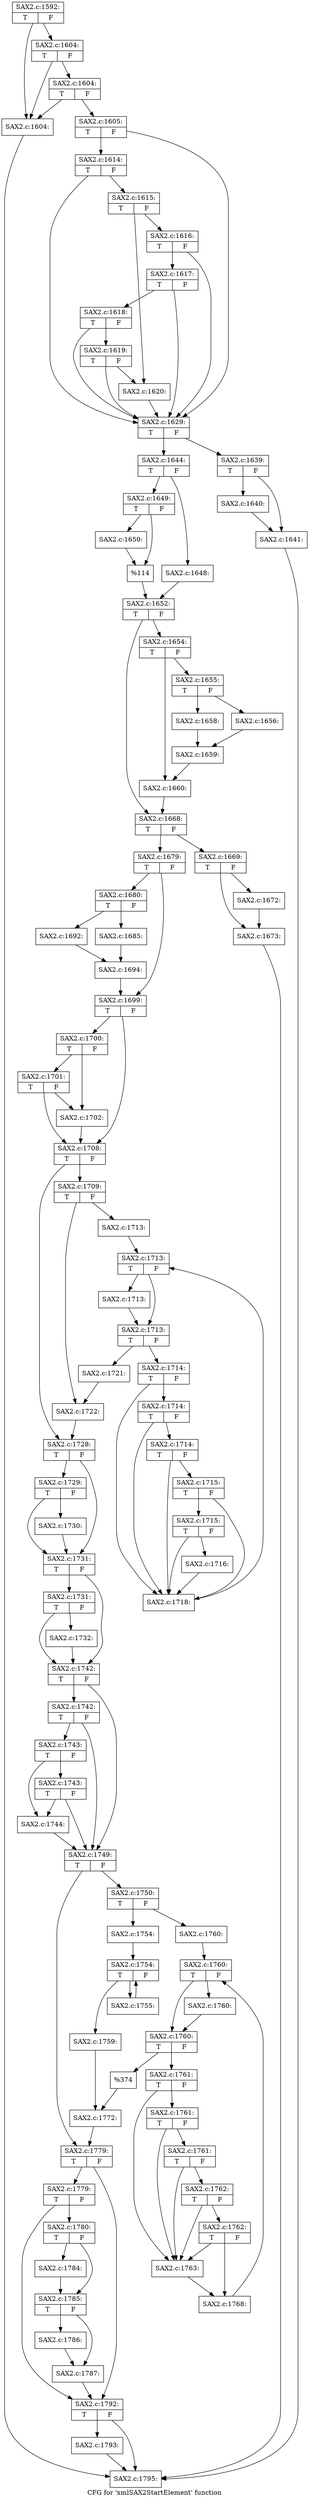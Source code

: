 digraph "CFG for 'xmlSAX2StartElement' function" {
	label="CFG for 'xmlSAX2StartElement' function";

	Node0x55f4ae6ebbd0 [shape=record,label="{SAX2.c:1592:|{<s0>T|<s1>F}}"];
	Node0x55f4ae6ebbd0 -> Node0x55f4ae71a150;
	Node0x55f4ae6ebbd0 -> Node0x55f4ae71a270;
	Node0x55f4ae71a270 [shape=record,label="{SAX2.c:1604:|{<s0>T|<s1>F}}"];
	Node0x55f4ae71a270 -> Node0x55f4ae71a150;
	Node0x55f4ae71a270 -> Node0x55f4ae71a1f0;
	Node0x55f4ae71a1f0 [shape=record,label="{SAX2.c:1604:|{<s0>T|<s1>F}}"];
	Node0x55f4ae71a1f0 -> Node0x55f4ae71a150;
	Node0x55f4ae71a1f0 -> Node0x55f4ae71a1a0;
	Node0x55f4ae71a150 [shape=record,label="{SAX2.c:1604:}"];
	Node0x55f4ae71a150 -> Node0x55f4ae736d00;
	Node0x55f4ae71a1a0 [shape=record,label="{SAX2.c:1605:|{<s0>T|<s1>F}}"];
	Node0x55f4ae71a1a0 -> Node0x55f4ae71ae30;
	Node0x55f4ae71a1a0 -> Node0x55f4ae71ad60;
	Node0x55f4ae71ae30 [shape=record,label="{SAX2.c:1614:|{<s0>T|<s1>F}}"];
	Node0x55f4ae71ae30 -> Node0x55f4ae71adb0;
	Node0x55f4ae71ae30 -> Node0x55f4ae71ad60;
	Node0x55f4ae71adb0 [shape=record,label="{SAX2.c:1615:|{<s0>T|<s1>F}}"];
	Node0x55f4ae71adb0 -> Node0x55f4ae71ad10;
	Node0x55f4ae71adb0 -> Node0x55f4ae71b4a0;
	Node0x55f4ae71b4a0 [shape=record,label="{SAX2.c:1616:|{<s0>T|<s1>F}}"];
	Node0x55f4ae71b4a0 -> Node0x55f4ae71b9e0;
	Node0x55f4ae71b4a0 -> Node0x55f4ae71ad60;
	Node0x55f4ae71b9e0 [shape=record,label="{SAX2.c:1617:|{<s0>T|<s1>F}}"];
	Node0x55f4ae71b9e0 -> Node0x55f4ae71b960;
	Node0x55f4ae71b9e0 -> Node0x55f4ae71ad60;
	Node0x55f4ae71b960 [shape=record,label="{SAX2.c:1618:|{<s0>T|<s1>F}}"];
	Node0x55f4ae71b960 -> Node0x55f4ae71b8e0;
	Node0x55f4ae71b960 -> Node0x55f4ae71ad60;
	Node0x55f4ae71b8e0 [shape=record,label="{SAX2.c:1619:|{<s0>T|<s1>F}}"];
	Node0x55f4ae71b8e0 -> Node0x55f4ae71ad10;
	Node0x55f4ae71b8e0 -> Node0x55f4ae71ad60;
	Node0x55f4ae71ad10 [shape=record,label="{SAX2.c:1620:}"];
	Node0x55f4ae71ad10 -> Node0x55f4ae71ad60;
	Node0x55f4ae71ad60 [shape=record,label="{SAX2.c:1629:|{<s0>T|<s1>F}}"];
	Node0x55f4ae71ad60 -> Node0x55f4ae71e660;
	Node0x55f4ae71ad60 -> Node0x55f4ae71e6b0;
	Node0x55f4ae71e660 [shape=record,label="{SAX2.c:1639:|{<s0>T|<s1>F}}"];
	Node0x55f4ae71e660 -> Node0x55f4ae71e9e0;
	Node0x55f4ae71e660 -> Node0x55f4ae71ea30;
	Node0x55f4ae71e9e0 [shape=record,label="{SAX2.c:1640:}"];
	Node0x55f4ae71e9e0 -> Node0x55f4ae71ea30;
	Node0x55f4ae71ea30 [shape=record,label="{SAX2.c:1641:}"];
	Node0x55f4ae71ea30 -> Node0x55f4ae736d00;
	Node0x55f4ae71e6b0 [shape=record,label="{SAX2.c:1644:|{<s0>T|<s1>F}}"];
	Node0x55f4ae71e6b0 -> Node0x55f4ae71f320;
	Node0x55f4ae71e6b0 -> Node0x55f4ae71f3c0;
	Node0x55f4ae71f320 [shape=record,label="{SAX2.c:1648:}"];
	Node0x55f4ae71f320 -> Node0x55f4ae71f370;
	Node0x55f4ae71f3c0 [shape=record,label="{SAX2.c:1649:|{<s0>T|<s1>F}}"];
	Node0x55f4ae71f3c0 -> Node0x55f4ae71ff70;
	Node0x55f4ae71f3c0 -> Node0x55f4ae71ffc0;
	Node0x55f4ae71ff70 [shape=record,label="{SAX2.c:1650:}"];
	Node0x55f4ae71ff70 -> Node0x55f4ae71ffc0;
	Node0x55f4ae71ffc0 [shape=record,label="{%114}"];
	Node0x55f4ae71ffc0 -> Node0x55f4ae71f370;
	Node0x55f4ae71f370 [shape=record,label="{SAX2.c:1652:|{<s0>T|<s1>F}}"];
	Node0x55f4ae71f370 -> Node0x55f4ae720ad0;
	Node0x55f4ae71f370 -> Node0x55f4ae720b20;
	Node0x55f4ae720ad0 [shape=record,label="{SAX2.c:1654:|{<s0>T|<s1>F}}"];
	Node0x55f4ae720ad0 -> Node0x55f4ae720f90;
	Node0x55f4ae720ad0 -> Node0x55f4ae720fe0;
	Node0x55f4ae720f90 [shape=record,label="{SAX2.c:1655:|{<s0>T|<s1>F}}"];
	Node0x55f4ae720f90 -> Node0x55f4ae7214d0;
	Node0x55f4ae720f90 -> Node0x55f4ae721570;
	Node0x55f4ae7214d0 [shape=record,label="{SAX2.c:1656:}"];
	Node0x55f4ae7214d0 -> Node0x55f4ae721520;
	Node0x55f4ae721570 [shape=record,label="{SAX2.c:1658:}"];
	Node0x55f4ae721570 -> Node0x55f4ae721520;
	Node0x55f4ae721520 [shape=record,label="{SAX2.c:1659:}"];
	Node0x55f4ae721520 -> Node0x55f4ae720fe0;
	Node0x55f4ae720fe0 [shape=record,label="{SAX2.c:1660:}"];
	Node0x55f4ae720fe0 -> Node0x55f4ae720b20;
	Node0x55f4ae720b20 [shape=record,label="{SAX2.c:1668:|{<s0>T|<s1>F}}"];
	Node0x55f4ae720b20 -> Node0x55f4ae722620;
	Node0x55f4ae720b20 -> Node0x55f4ae722670;
	Node0x55f4ae722620 [shape=record,label="{SAX2.c:1669:|{<s0>T|<s1>F}}"];
	Node0x55f4ae722620 -> Node0x55f4ae7230e0;
	Node0x55f4ae722620 -> Node0x55f4ae723130;
	Node0x55f4ae7230e0 [shape=record,label="{SAX2.c:1672:}"];
	Node0x55f4ae7230e0 -> Node0x55f4ae723130;
	Node0x55f4ae723130 [shape=record,label="{SAX2.c:1673:}"];
	Node0x55f4ae723130 -> Node0x55f4ae736d00;
	Node0x55f4ae722670 [shape=record,label="{SAX2.c:1679:|{<s0>T|<s1>F}}"];
	Node0x55f4ae722670 -> Node0x55f4ae723720;
	Node0x55f4ae722670 -> Node0x55f4ae723770;
	Node0x55f4ae723720 [shape=record,label="{SAX2.c:1680:|{<s0>T|<s1>F}}"];
	Node0x55f4ae723720 -> Node0x55f4ae723b30;
	Node0x55f4ae723720 -> Node0x55f4ae723bd0;
	Node0x55f4ae723b30 [shape=record,label="{SAX2.c:1685:}"];
	Node0x55f4ae723b30 -> Node0x55f4ae723b80;
	Node0x55f4ae723bd0 [shape=record,label="{SAX2.c:1692:}"];
	Node0x55f4ae723bd0 -> Node0x55f4ae723b80;
	Node0x55f4ae723b80 [shape=record,label="{SAX2.c:1694:}"];
	Node0x55f4ae723b80 -> Node0x55f4ae723770;
	Node0x55f4ae723770 [shape=record,label="{SAX2.c:1699:|{<s0>T|<s1>F}}"];
	Node0x55f4ae723770 -> Node0x55f4ae7247f0;
	Node0x55f4ae723770 -> Node0x55f4ae724840;
	Node0x55f4ae724840 [shape=record,label="{SAX2.c:1700:|{<s0>T|<s1>F}}"];
	Node0x55f4ae724840 -> Node0x55f4ae7247a0;
	Node0x55f4ae724840 -> Node0x55f4ae724b00;
	Node0x55f4ae724b00 [shape=record,label="{SAX2.c:1701:|{<s0>T|<s1>F}}"];
	Node0x55f4ae724b00 -> Node0x55f4ae7247a0;
	Node0x55f4ae724b00 -> Node0x55f4ae7247f0;
	Node0x55f4ae7247a0 [shape=record,label="{SAX2.c:1702:}"];
	Node0x55f4ae7247a0 -> Node0x55f4ae7247f0;
	Node0x55f4ae7247f0 [shape=record,label="{SAX2.c:1708:|{<s0>T|<s1>F}}"];
	Node0x55f4ae7247f0 -> Node0x55f4ae725c40;
	Node0x55f4ae7247f0 -> Node0x55f4ae725c90;
	Node0x55f4ae725c40 [shape=record,label="{SAX2.c:1709:|{<s0>T|<s1>F}}"];
	Node0x55f4ae725c40 -> Node0x55f4ae726960;
	Node0x55f4ae725c40 -> Node0x55f4ae726910;
	Node0x55f4ae726910 [shape=record,label="{SAX2.c:1713:}"];
	Node0x55f4ae726910 -> Node0x55f4ae726c80;
	Node0x55f4ae726c80 [shape=record,label="{SAX2.c:1713:|{<s0>T|<s1>F}}"];
	Node0x55f4ae726c80 -> Node0x55f4ae726f70;
	Node0x55f4ae726c80 -> Node0x55f4ae726f20;
	Node0x55f4ae726f70 [shape=record,label="{SAX2.c:1713:}"];
	Node0x55f4ae726f70 -> Node0x55f4ae726f20;
	Node0x55f4ae726f20 [shape=record,label="{SAX2.c:1713:|{<s0>T|<s1>F}}"];
	Node0x55f4ae726f20 -> Node0x55f4ae727450;
	Node0x55f4ae726f20 -> Node0x55f4ae726ea0;
	Node0x55f4ae727450 [shape=record,label="{SAX2.c:1714:|{<s0>T|<s1>F}}"];
	Node0x55f4ae727450 -> Node0x55f4ae727820;
	Node0x55f4ae727450 -> Node0x55f4ae727650;
	Node0x55f4ae727820 [shape=record,label="{SAX2.c:1714:|{<s0>T|<s1>F}}"];
	Node0x55f4ae727820 -> Node0x55f4ae7277a0;
	Node0x55f4ae727820 -> Node0x55f4ae727650;
	Node0x55f4ae7277a0 [shape=record,label="{SAX2.c:1714:|{<s0>T|<s1>F}}"];
	Node0x55f4ae7277a0 -> Node0x55f4ae727720;
	Node0x55f4ae7277a0 -> Node0x55f4ae727650;
	Node0x55f4ae727720 [shape=record,label="{SAX2.c:1715:|{<s0>T|<s1>F}}"];
	Node0x55f4ae727720 -> Node0x55f4ae7276a0;
	Node0x55f4ae727720 -> Node0x55f4ae727650;
	Node0x55f4ae7276a0 [shape=record,label="{SAX2.c:1715:|{<s0>T|<s1>F}}"];
	Node0x55f4ae7276a0 -> Node0x55f4ae727600;
	Node0x55f4ae7276a0 -> Node0x55f4ae727650;
	Node0x55f4ae727600 [shape=record,label="{SAX2.c:1716:}"];
	Node0x55f4ae727600 -> Node0x55f4ae727650;
	Node0x55f4ae727650 [shape=record,label="{SAX2.c:1718:}"];
	Node0x55f4ae727650 -> Node0x55f4ae726c80;
	Node0x55f4ae726ea0 [shape=record,label="{SAX2.c:1721:}"];
	Node0x55f4ae726ea0 -> Node0x55f4ae726960;
	Node0x55f4ae726960 [shape=record,label="{SAX2.c:1722:}"];
	Node0x55f4ae726960 -> Node0x55f4ae725c90;
	Node0x55f4ae725c90 [shape=record,label="{SAX2.c:1728:|{<s0>T|<s1>F}}"];
	Node0x55f4ae725c90 -> Node0x55f4ae72a3c0;
	Node0x55f4ae725c90 -> Node0x55f4ae72a370;
	Node0x55f4ae72a3c0 [shape=record,label="{SAX2.c:1729:|{<s0>T|<s1>F}}"];
	Node0x55f4ae72a3c0 -> Node0x55f4ae72a320;
	Node0x55f4ae72a3c0 -> Node0x55f4ae72a370;
	Node0x55f4ae72a320 [shape=record,label="{SAX2.c:1730:}"];
	Node0x55f4ae72a320 -> Node0x55f4ae72a370;
	Node0x55f4ae72a370 [shape=record,label="{SAX2.c:1731:|{<s0>T|<s1>F}}"];
	Node0x55f4ae72a370 -> Node0x55f4ae72adc0;
	Node0x55f4ae72a370 -> Node0x55f4ae72ad70;
	Node0x55f4ae72adc0 [shape=record,label="{SAX2.c:1731:|{<s0>T|<s1>F}}"];
	Node0x55f4ae72adc0 -> Node0x55f4ae72ad20;
	Node0x55f4ae72adc0 -> Node0x55f4ae72ad70;
	Node0x55f4ae72ad20 [shape=record,label="{SAX2.c:1732:}"];
	Node0x55f4ae72ad20 -> Node0x55f4ae72ad70;
	Node0x55f4ae72ad70 [shape=record,label="{SAX2.c:1742:|{<s0>T|<s1>F}}"];
	Node0x55f4ae72ad70 -> Node0x55f4ae72c100;
	Node0x55f4ae72ad70 -> Node0x55f4ae72c030;
	Node0x55f4ae72c100 [shape=record,label="{SAX2.c:1742:|{<s0>T|<s1>F}}"];
	Node0x55f4ae72c100 -> Node0x55f4ae72c080;
	Node0x55f4ae72c100 -> Node0x55f4ae72c030;
	Node0x55f4ae72c080 [shape=record,label="{SAX2.c:1743:|{<s0>T|<s1>F}}"];
	Node0x55f4ae72c080 -> Node0x55f4ae72bfe0;
	Node0x55f4ae72c080 -> Node0x55f4ae72c620;
	Node0x55f4ae72c620 [shape=record,label="{SAX2.c:1743:|{<s0>T|<s1>F}}"];
	Node0x55f4ae72c620 -> Node0x55f4ae72bfe0;
	Node0x55f4ae72c620 -> Node0x55f4ae72c030;
	Node0x55f4ae72bfe0 [shape=record,label="{SAX2.c:1744:}"];
	Node0x55f4ae72bfe0 -> Node0x55f4ae72c030;
	Node0x55f4ae72c030 [shape=record,label="{SAX2.c:1749:|{<s0>T|<s1>F}}"];
	Node0x55f4ae72c030 -> Node0x55f4ae72e2e0;
	Node0x55f4ae72c030 -> Node0x55f4ae72e330;
	Node0x55f4ae72e2e0 [shape=record,label="{SAX2.c:1750:|{<s0>T|<s1>F}}"];
	Node0x55f4ae72e2e0 -> Node0x55f4ae72efd0;
	Node0x55f4ae72e2e0 -> Node0x55f4ae72f070;
	Node0x55f4ae72efd0 [shape=record,label="{SAX2.c:1754:}"];
	Node0x55f4ae72efd0 -> Node0x55f4ae72f430;
	Node0x55f4ae72f430 [shape=record,label="{SAX2.c:1754:|{<s0>T|<s1>F}}"];
	Node0x55f4ae72f430 -> Node0x55f4ae72f830;
	Node0x55f4ae72f430 -> Node0x55f4ae72f650;
	Node0x55f4ae72f830 [shape=record,label="{SAX2.c:1755:}"];
	Node0x55f4ae72f830 -> Node0x55f4ae72f430;
	Node0x55f4ae72f650 [shape=record,label="{SAX2.c:1759:}"];
	Node0x55f4ae72f650 -> Node0x55f4ae72f020;
	Node0x55f4ae72f070 [shape=record,label="{SAX2.c:1760:}"];
	Node0x55f4ae72f070 -> Node0x55f4ae730690;
	Node0x55f4ae730690 [shape=record,label="{SAX2.c:1760:|{<s0>T|<s1>F}}"];
	Node0x55f4ae730690 -> Node0x55f4ae730980;
	Node0x55f4ae730690 -> Node0x55f4ae730930;
	Node0x55f4ae730980 [shape=record,label="{SAX2.c:1760:}"];
	Node0x55f4ae730980 -> Node0x55f4ae730930;
	Node0x55f4ae730930 [shape=record,label="{SAX2.c:1760:|{<s0>T|<s1>F}}"];
	Node0x55f4ae730930 -> Node0x55f4ae730e20;
	Node0x55f4ae730930 -> Node0x55f4ae7308b0;
	Node0x55f4ae730e20 [shape=record,label="{SAX2.c:1761:|{<s0>T|<s1>F}}"];
	Node0x55f4ae730e20 -> Node0x55f4ae730fd0;
	Node0x55f4ae730e20 -> Node0x55f4ae7311f0;
	Node0x55f4ae7311f0 [shape=record,label="{SAX2.c:1761:|{<s0>T|<s1>F}}"];
	Node0x55f4ae7311f0 -> Node0x55f4ae730fd0;
	Node0x55f4ae7311f0 -> Node0x55f4ae731170;
	Node0x55f4ae731170 [shape=record,label="{SAX2.c:1761:|{<s0>T|<s1>F}}"];
	Node0x55f4ae731170 -> Node0x55f4ae730fd0;
	Node0x55f4ae731170 -> Node0x55f4ae7310f0;
	Node0x55f4ae7310f0 [shape=record,label="{SAX2.c:1762:|{<s0>T|<s1>F}}"];
	Node0x55f4ae7310f0 -> Node0x55f4ae730fd0;
	Node0x55f4ae7310f0 -> Node0x55f4ae731070;
	Node0x55f4ae731070 [shape=record,label="{SAX2.c:1762:|{<s0>T|<s1>F}}"];
	Node0x55f4ae731070 -> Node0x55f4ae730fd0;
	Node0x55f4ae731070 -> Node0x55f4ae731020;
	Node0x55f4ae730fd0 [shape=record,label="{SAX2.c:1763:}"];
	Node0x55f4ae730fd0 -> Node0x55f4ae731020;
	Node0x55f4ae731020 [shape=record,label="{SAX2.c:1768:}"];
	Node0x55f4ae731020 -> Node0x55f4ae730690;
	Node0x55f4ae7308b0 [shape=record,label="{%374}"];
	Node0x55f4ae7308b0 -> Node0x55f4ae72f020;
	Node0x55f4ae72f020 [shape=record,label="{SAX2.c:1772:}"];
	Node0x55f4ae72f020 -> Node0x55f4ae72e330;
	Node0x55f4ae72e330 [shape=record,label="{SAX2.c:1779:|{<s0>T|<s1>F}}"];
	Node0x55f4ae72e330 -> Node0x55f4ae733440;
	Node0x55f4ae72e330 -> Node0x55f4ae7333f0;
	Node0x55f4ae733440 [shape=record,label="{SAX2.c:1779:|{<s0>T|<s1>F}}"];
	Node0x55f4ae733440 -> Node0x55f4ae7333a0;
	Node0x55f4ae733440 -> Node0x55f4ae7333f0;
	Node0x55f4ae7333a0 [shape=record,label="{SAX2.c:1780:|{<s0>T|<s1>F}}"];
	Node0x55f4ae7333a0 -> Node0x55f4ae6981e0;
	Node0x55f4ae7333a0 -> Node0x55f4ae698230;
	Node0x55f4ae6981e0 [shape=record,label="{SAX2.c:1784:}"];
	Node0x55f4ae6981e0 -> Node0x55f4ae698230;
	Node0x55f4ae698230 [shape=record,label="{SAX2.c:1785:|{<s0>T|<s1>F}}"];
	Node0x55f4ae698230 -> Node0x55f4ae7353d0;
	Node0x55f4ae698230 -> Node0x55f4ae735420;
	Node0x55f4ae7353d0 [shape=record,label="{SAX2.c:1786:}"];
	Node0x55f4ae7353d0 -> Node0x55f4ae735420;
	Node0x55f4ae735420 [shape=record,label="{SAX2.c:1787:}"];
	Node0x55f4ae735420 -> Node0x55f4ae7333f0;
	Node0x55f4ae7333f0 [shape=record,label="{SAX2.c:1792:|{<s0>T|<s1>F}}"];
	Node0x55f4ae7333f0 -> Node0x55f4ae736cb0;
	Node0x55f4ae7333f0 -> Node0x55f4ae736d00;
	Node0x55f4ae736cb0 [shape=record,label="{SAX2.c:1793:}"];
	Node0x55f4ae736cb0 -> Node0x55f4ae736d00;
	Node0x55f4ae736d00 [shape=record,label="{SAX2.c:1795:}"];
}
